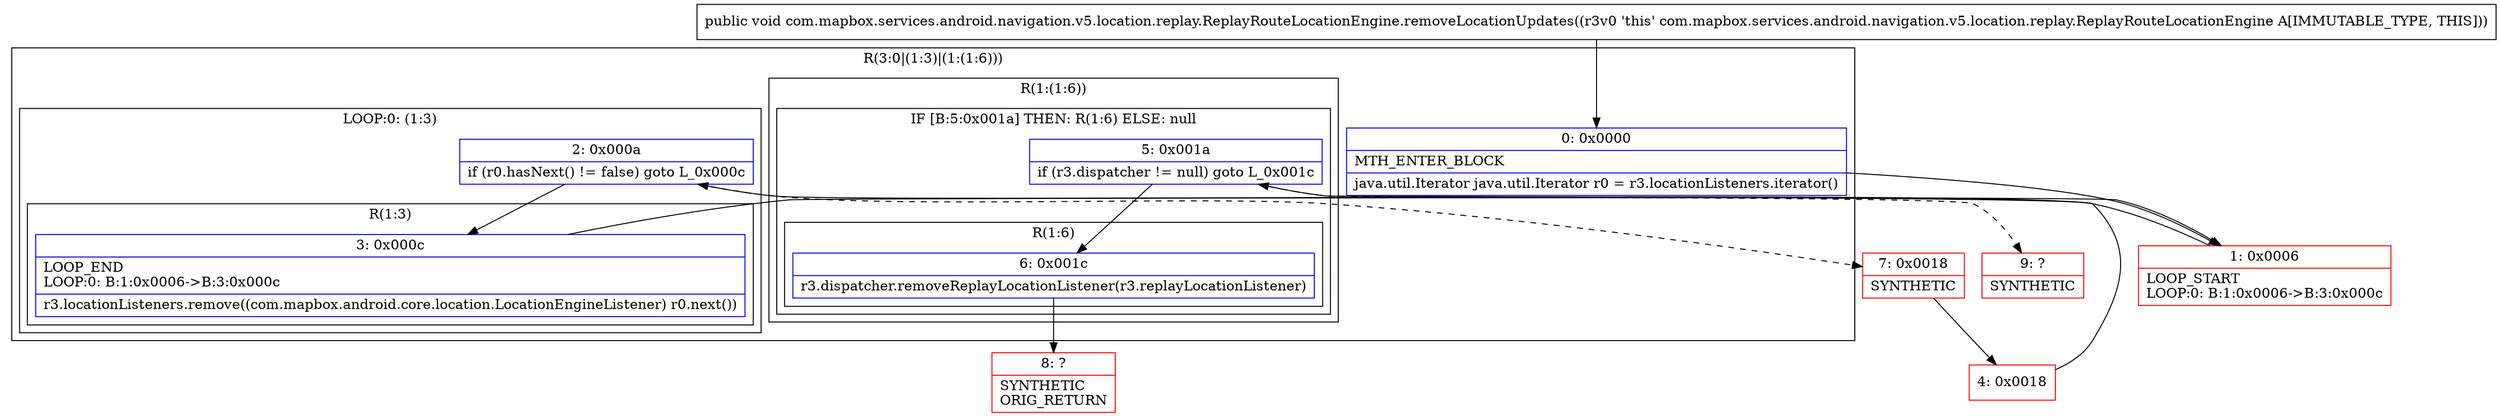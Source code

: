 digraph "CFG forcom.mapbox.services.android.navigation.v5.location.replay.ReplayRouteLocationEngine.removeLocationUpdates()V" {
subgraph cluster_Region_719430516 {
label = "R(3:0|(1:3)|(1:(1:6)))";
node [shape=record,color=blue];
Node_0 [shape=record,label="{0\:\ 0x0000|MTH_ENTER_BLOCK\l|java.util.Iterator java.util.Iterator r0 = r3.locationListeners.iterator()\l}"];
subgraph cluster_LoopRegion_1000145419 {
label = "LOOP:0: (1:3)";
node [shape=record,color=blue];
Node_2 [shape=record,label="{2\:\ 0x000a|if (r0.hasNext() != false) goto L_0x000c\l}"];
subgraph cluster_Region_874916981 {
label = "R(1:3)";
node [shape=record,color=blue];
Node_3 [shape=record,label="{3\:\ 0x000c|LOOP_END\lLOOP:0: B:1:0x0006\-\>B:3:0x000c\l|r3.locationListeners.remove((com.mapbox.android.core.location.LocationEngineListener) r0.next())\l}"];
}
}
subgraph cluster_Region_884947511 {
label = "R(1:(1:6))";
node [shape=record,color=blue];
subgraph cluster_IfRegion_1228333325 {
label = "IF [B:5:0x001a] THEN: R(1:6) ELSE: null";
node [shape=record,color=blue];
Node_5 [shape=record,label="{5\:\ 0x001a|if (r3.dispatcher != null) goto L_0x001c\l}"];
subgraph cluster_Region_2112450256 {
label = "R(1:6)";
node [shape=record,color=blue];
Node_6 [shape=record,label="{6\:\ 0x001c|r3.dispatcher.removeReplayLocationListener(r3.replayLocationListener)\l}"];
}
}
}
}
Node_1 [shape=record,color=red,label="{1\:\ 0x0006|LOOP_START\lLOOP:0: B:1:0x0006\-\>B:3:0x000c\l}"];
Node_4 [shape=record,color=red,label="{4\:\ 0x0018}"];
Node_7 [shape=record,color=red,label="{7\:\ 0x0018|SYNTHETIC\l}"];
Node_8 [shape=record,color=red,label="{8\:\ ?|SYNTHETIC\lORIG_RETURN\l}"];
Node_9 [shape=record,color=red,label="{9\:\ ?|SYNTHETIC\l}"];
MethodNode[shape=record,label="{public void com.mapbox.services.android.navigation.v5.location.replay.ReplayRouteLocationEngine.removeLocationUpdates((r3v0 'this' com.mapbox.services.android.navigation.v5.location.replay.ReplayRouteLocationEngine A[IMMUTABLE_TYPE, THIS])) }"];
MethodNode -> Node_0;
Node_0 -> Node_1;
Node_2 -> Node_3;
Node_2 -> Node_7[style=dashed];
Node_3 -> Node_1;
Node_5 -> Node_6;
Node_5 -> Node_9[style=dashed];
Node_6 -> Node_8;
Node_1 -> Node_2;
Node_4 -> Node_5;
Node_7 -> Node_4;
}

